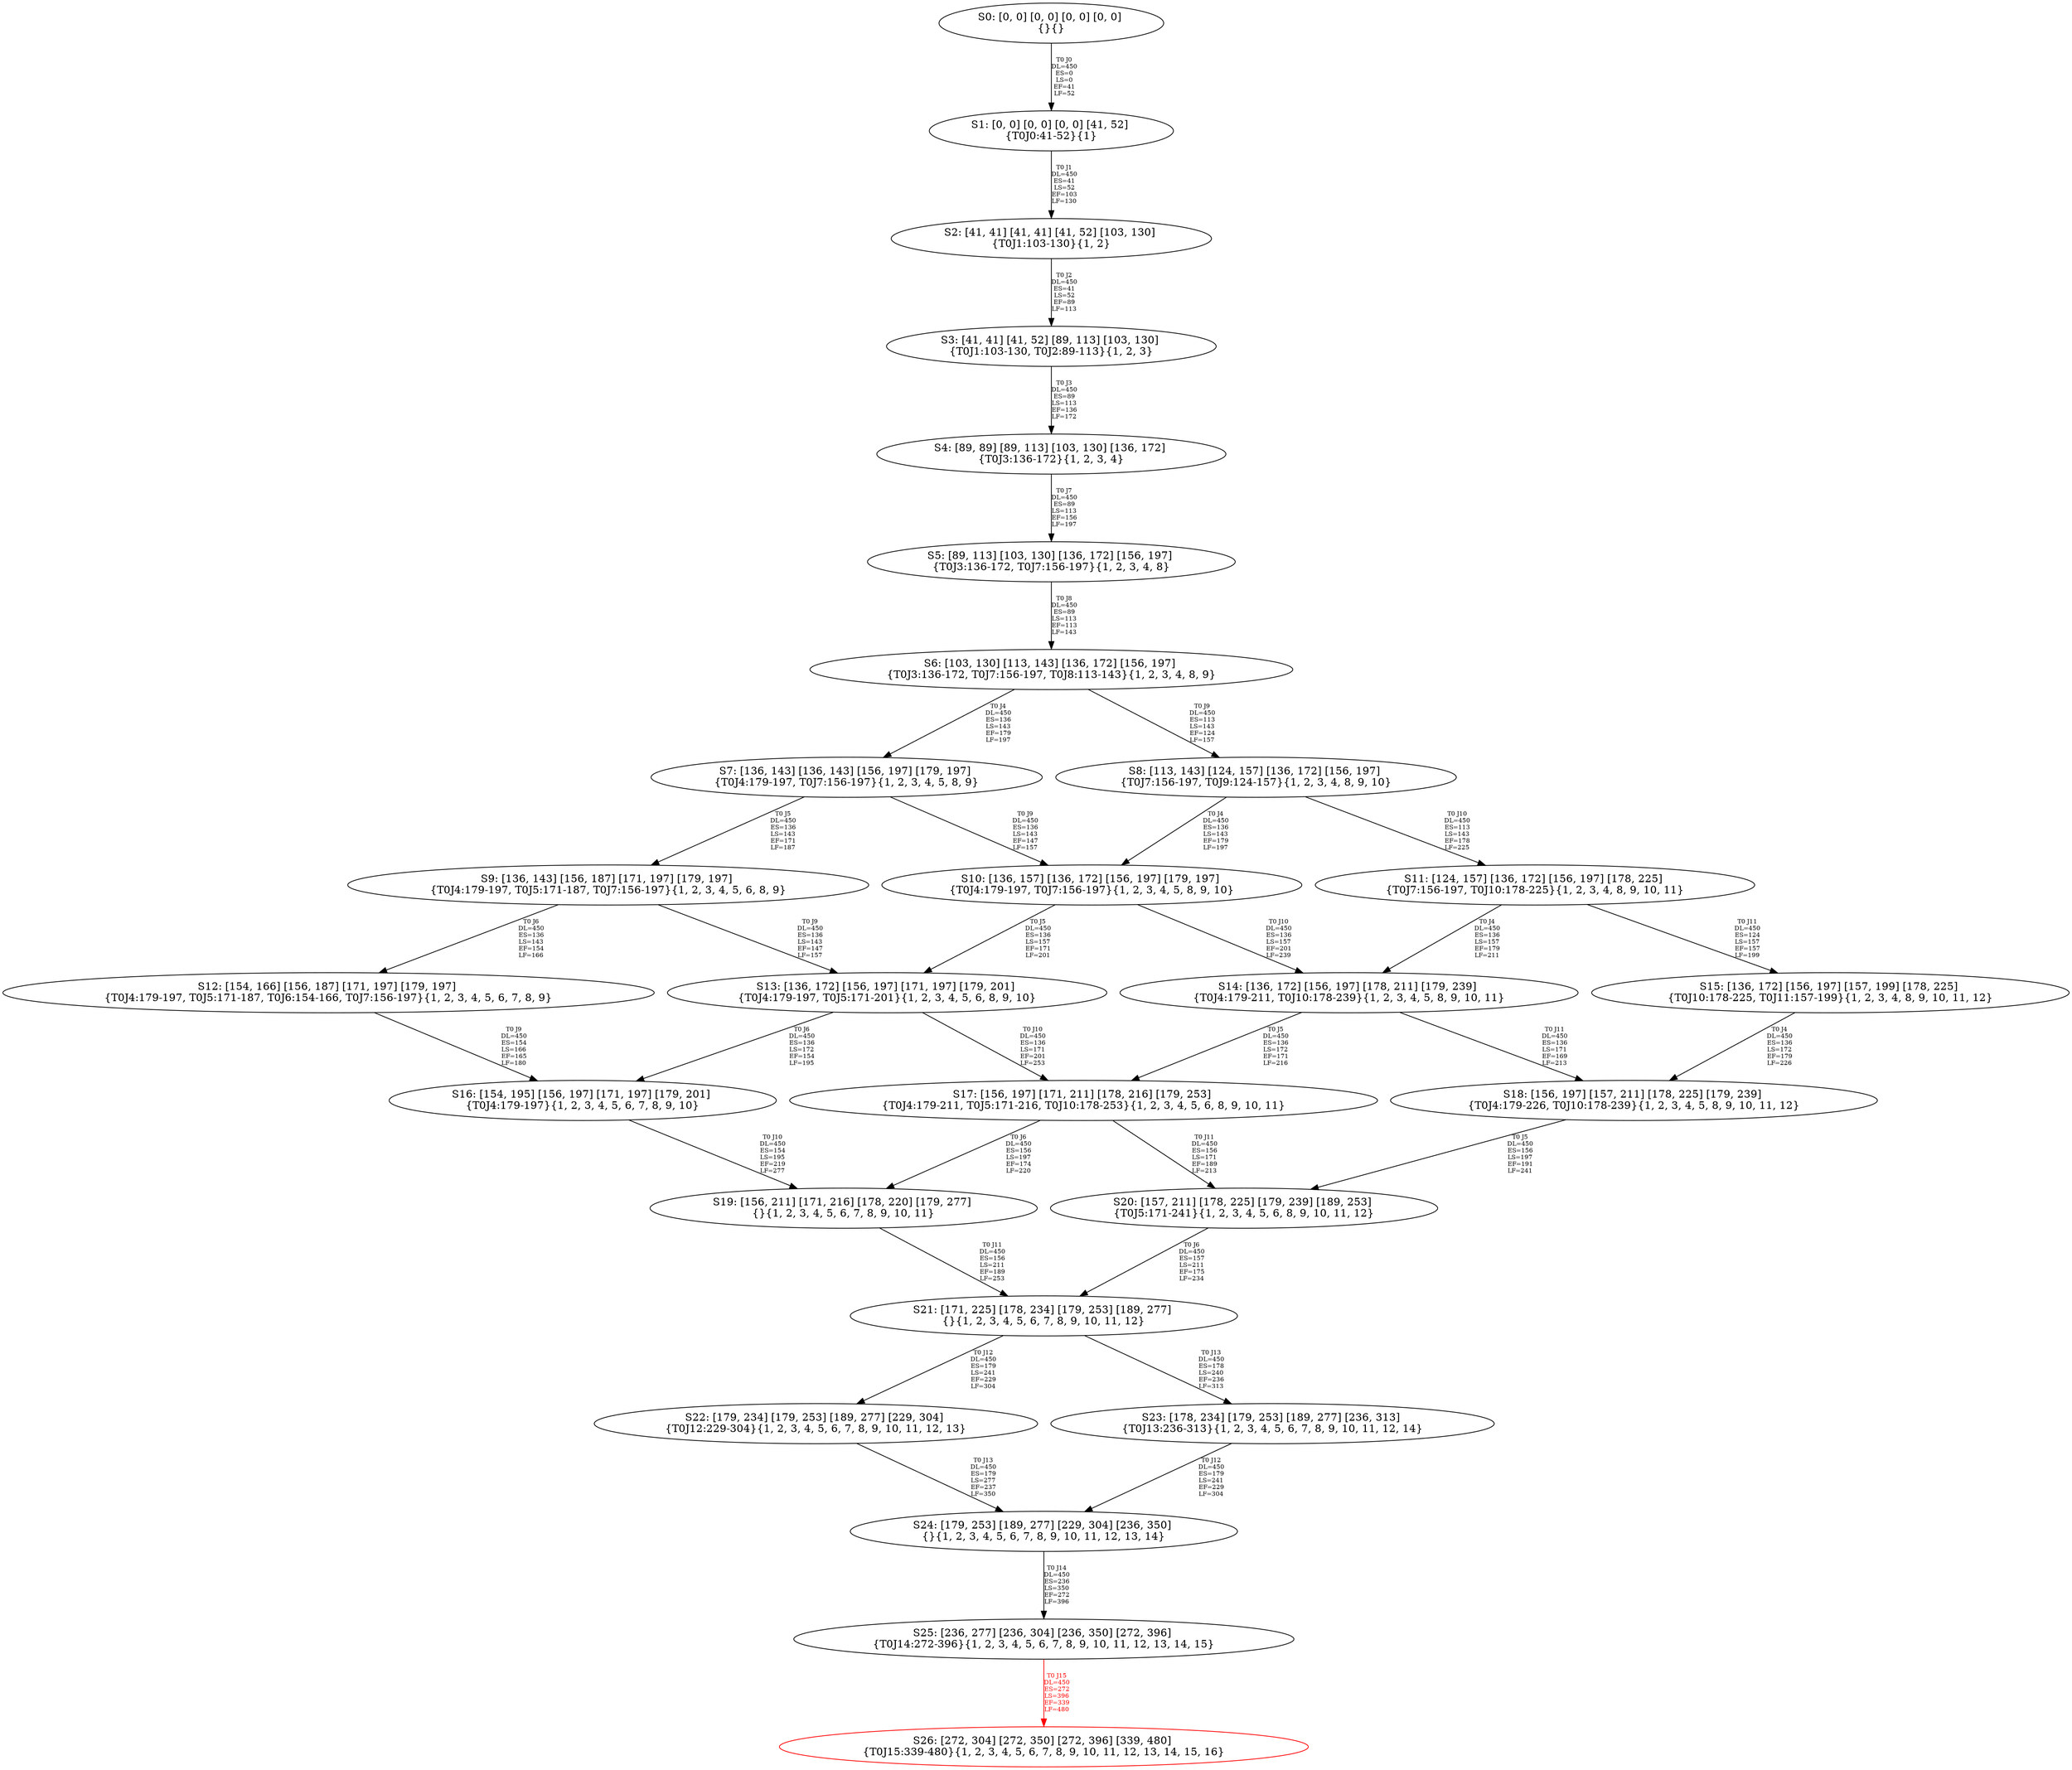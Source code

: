 digraph {
	S0[label="S0: [0, 0] [0, 0] [0, 0] [0, 0] \n{}{}"];
	S1[label="S1: [0, 0] [0, 0] [0, 0] [41, 52] \n{T0J0:41-52}{1}"];
	S2[label="S2: [41, 41] [41, 41] [41, 52] [103, 130] \n{T0J1:103-130}{1, 2}"];
	S3[label="S3: [41, 41] [41, 52] [89, 113] [103, 130] \n{T0J1:103-130, T0J2:89-113}{1, 2, 3}"];
	S4[label="S4: [89, 89] [89, 113] [103, 130] [136, 172] \n{T0J3:136-172}{1, 2, 3, 4}"];
	S5[label="S5: [89, 113] [103, 130] [136, 172] [156, 197] \n{T0J3:136-172, T0J7:156-197}{1, 2, 3, 4, 8}"];
	S6[label="S6: [103, 130] [113, 143] [136, 172] [156, 197] \n{T0J3:136-172, T0J7:156-197, T0J8:113-143}{1, 2, 3, 4, 8, 9}"];
	S7[label="S7: [136, 143] [136, 143] [156, 197] [179, 197] \n{T0J4:179-197, T0J7:156-197}{1, 2, 3, 4, 5, 8, 9}"];
	S8[label="S8: [113, 143] [124, 157] [136, 172] [156, 197] \n{T0J7:156-197, T0J9:124-157}{1, 2, 3, 4, 8, 9, 10}"];
	S9[label="S9: [136, 143] [156, 187] [171, 197] [179, 197] \n{T0J4:179-197, T0J5:171-187, T0J7:156-197}{1, 2, 3, 4, 5, 6, 8, 9}"];
	S10[label="S10: [136, 157] [136, 172] [156, 197] [179, 197] \n{T0J4:179-197, T0J7:156-197}{1, 2, 3, 4, 5, 8, 9, 10}"];
	S11[label="S11: [124, 157] [136, 172] [156, 197] [178, 225] \n{T0J7:156-197, T0J10:178-225}{1, 2, 3, 4, 8, 9, 10, 11}"];
	S12[label="S12: [154, 166] [156, 187] [171, 197] [179, 197] \n{T0J4:179-197, T0J5:171-187, T0J6:154-166, T0J7:156-197}{1, 2, 3, 4, 5, 6, 7, 8, 9}"];
	S13[label="S13: [136, 172] [156, 197] [171, 197] [179, 201] \n{T0J4:179-197, T0J5:171-201}{1, 2, 3, 4, 5, 6, 8, 9, 10}"];
	S14[label="S14: [136, 172] [156, 197] [178, 211] [179, 239] \n{T0J4:179-211, T0J10:178-239}{1, 2, 3, 4, 5, 8, 9, 10, 11}"];
	S15[label="S15: [136, 172] [156, 197] [157, 199] [178, 225] \n{T0J10:178-225, T0J11:157-199}{1, 2, 3, 4, 8, 9, 10, 11, 12}"];
	S16[label="S16: [154, 195] [156, 197] [171, 197] [179, 201] \n{T0J4:179-197}{1, 2, 3, 4, 5, 6, 7, 8, 9, 10}"];
	S17[label="S17: [156, 197] [171, 211] [178, 216] [179, 253] \n{T0J4:179-211, T0J5:171-216, T0J10:178-253}{1, 2, 3, 4, 5, 6, 8, 9, 10, 11}"];
	S18[label="S18: [156, 197] [157, 211] [178, 225] [179, 239] \n{T0J4:179-226, T0J10:178-239}{1, 2, 3, 4, 5, 8, 9, 10, 11, 12}"];
	S19[label="S19: [156, 211] [171, 216] [178, 220] [179, 277] \n{}{1, 2, 3, 4, 5, 6, 7, 8, 9, 10, 11}"];
	S20[label="S20: [157, 211] [178, 225] [179, 239] [189, 253] \n{T0J5:171-241}{1, 2, 3, 4, 5, 6, 8, 9, 10, 11, 12}"];
	S21[label="S21: [171, 225] [178, 234] [179, 253] [189, 277] \n{}{1, 2, 3, 4, 5, 6, 7, 8, 9, 10, 11, 12}"];
	S22[label="S22: [179, 234] [179, 253] [189, 277] [229, 304] \n{T0J12:229-304}{1, 2, 3, 4, 5, 6, 7, 8, 9, 10, 11, 12, 13}"];
	S23[label="S23: [178, 234] [179, 253] [189, 277] [236, 313] \n{T0J13:236-313}{1, 2, 3, 4, 5, 6, 7, 8, 9, 10, 11, 12, 14}"];
	S24[label="S24: [179, 253] [189, 277] [229, 304] [236, 350] \n{}{1, 2, 3, 4, 5, 6, 7, 8, 9, 10, 11, 12, 13, 14}"];
	S25[label="S25: [236, 277] [236, 304] [236, 350] [272, 396] \n{T0J14:272-396}{1, 2, 3, 4, 5, 6, 7, 8, 9, 10, 11, 12, 13, 14, 15}"];
	S26[label="S26: [272, 304] [272, 350] [272, 396] [339, 480] \n{T0J15:339-480}{1, 2, 3, 4, 5, 6, 7, 8, 9, 10, 11, 12, 13, 14, 15, 16}"];
	S0 -> S1[label="T0 J0\nDL=450\nES=0\nLS=0\nEF=41\nLF=52",fontsize=8];
	S1 -> S2[label="T0 J1\nDL=450\nES=41\nLS=52\nEF=103\nLF=130",fontsize=8];
	S2 -> S3[label="T0 J2\nDL=450\nES=41\nLS=52\nEF=89\nLF=113",fontsize=8];
	S3 -> S4[label="T0 J3\nDL=450\nES=89\nLS=113\nEF=136\nLF=172",fontsize=8];
	S4 -> S5[label="T0 J7\nDL=450\nES=89\nLS=113\nEF=156\nLF=197",fontsize=8];
	S5 -> S6[label="T0 J8\nDL=450\nES=89\nLS=113\nEF=113\nLF=143",fontsize=8];
	S6 -> S7[label="T0 J4\nDL=450\nES=136\nLS=143\nEF=179\nLF=197",fontsize=8];
	S6 -> S8[label="T0 J9\nDL=450\nES=113\nLS=143\nEF=124\nLF=157",fontsize=8];
	S7 -> S9[label="T0 J5\nDL=450\nES=136\nLS=143\nEF=171\nLF=187",fontsize=8];
	S7 -> S10[label="T0 J9\nDL=450\nES=136\nLS=143\nEF=147\nLF=157",fontsize=8];
	S8 -> S10[label="T0 J4\nDL=450\nES=136\nLS=143\nEF=179\nLF=197",fontsize=8];
	S8 -> S11[label="T0 J10\nDL=450\nES=113\nLS=143\nEF=178\nLF=225",fontsize=8];
	S9 -> S12[label="T0 J6\nDL=450\nES=136\nLS=143\nEF=154\nLF=166",fontsize=8];
	S9 -> S13[label="T0 J9\nDL=450\nES=136\nLS=143\nEF=147\nLF=157",fontsize=8];
	S10 -> S13[label="T0 J5\nDL=450\nES=136\nLS=157\nEF=171\nLF=201",fontsize=8];
	S10 -> S14[label="T0 J10\nDL=450\nES=136\nLS=157\nEF=201\nLF=239",fontsize=8];
	S11 -> S14[label="T0 J4\nDL=450\nES=136\nLS=157\nEF=179\nLF=211",fontsize=8];
	S11 -> S15[label="T0 J11\nDL=450\nES=124\nLS=157\nEF=157\nLF=199",fontsize=8];
	S12 -> S16[label="T0 J9\nDL=450\nES=154\nLS=166\nEF=165\nLF=180",fontsize=8];
	S13 -> S16[label="T0 J6\nDL=450\nES=136\nLS=172\nEF=154\nLF=195",fontsize=8];
	S13 -> S17[label="T0 J10\nDL=450\nES=136\nLS=171\nEF=201\nLF=253",fontsize=8];
	S14 -> S17[label="T0 J5\nDL=450\nES=136\nLS=172\nEF=171\nLF=216",fontsize=8];
	S14 -> S18[label="T0 J11\nDL=450\nES=136\nLS=171\nEF=169\nLF=213",fontsize=8];
	S15 -> S18[label="T0 J4\nDL=450\nES=136\nLS=172\nEF=179\nLF=226",fontsize=8];
	S16 -> S19[label="T0 J10\nDL=450\nES=154\nLS=195\nEF=219\nLF=277",fontsize=8];
	S17 -> S19[label="T0 J6\nDL=450\nES=156\nLS=197\nEF=174\nLF=220",fontsize=8];
	S17 -> S20[label="T0 J11\nDL=450\nES=156\nLS=171\nEF=189\nLF=213",fontsize=8];
	S18 -> S20[label="T0 J5\nDL=450\nES=156\nLS=197\nEF=191\nLF=241",fontsize=8];
	S19 -> S21[label="T0 J11\nDL=450\nES=156\nLS=211\nEF=189\nLF=253",fontsize=8];
	S20 -> S21[label="T0 J6\nDL=450\nES=157\nLS=211\nEF=175\nLF=234",fontsize=8];
	S21 -> S22[label="T0 J12\nDL=450\nES=179\nLS=241\nEF=229\nLF=304",fontsize=8];
	S21 -> S23[label="T0 J13\nDL=450\nES=178\nLS=240\nEF=236\nLF=313",fontsize=8];
	S22 -> S24[label="T0 J13\nDL=450\nES=179\nLS=277\nEF=237\nLF=350",fontsize=8];
	S23 -> S24[label="T0 J12\nDL=450\nES=179\nLS=241\nEF=229\nLF=304",fontsize=8];
	S24 -> S25[label="T0 J14\nDL=450\nES=236\nLS=350\nEF=272\nLF=396",fontsize=8];
	S25 -> S26[label="T0 J15\nDL=450\nES=272\nLS=396\nEF=339\nLF=480",color=Red,fontcolor=Red,fontsize=8];
S26[color=Red];
}
